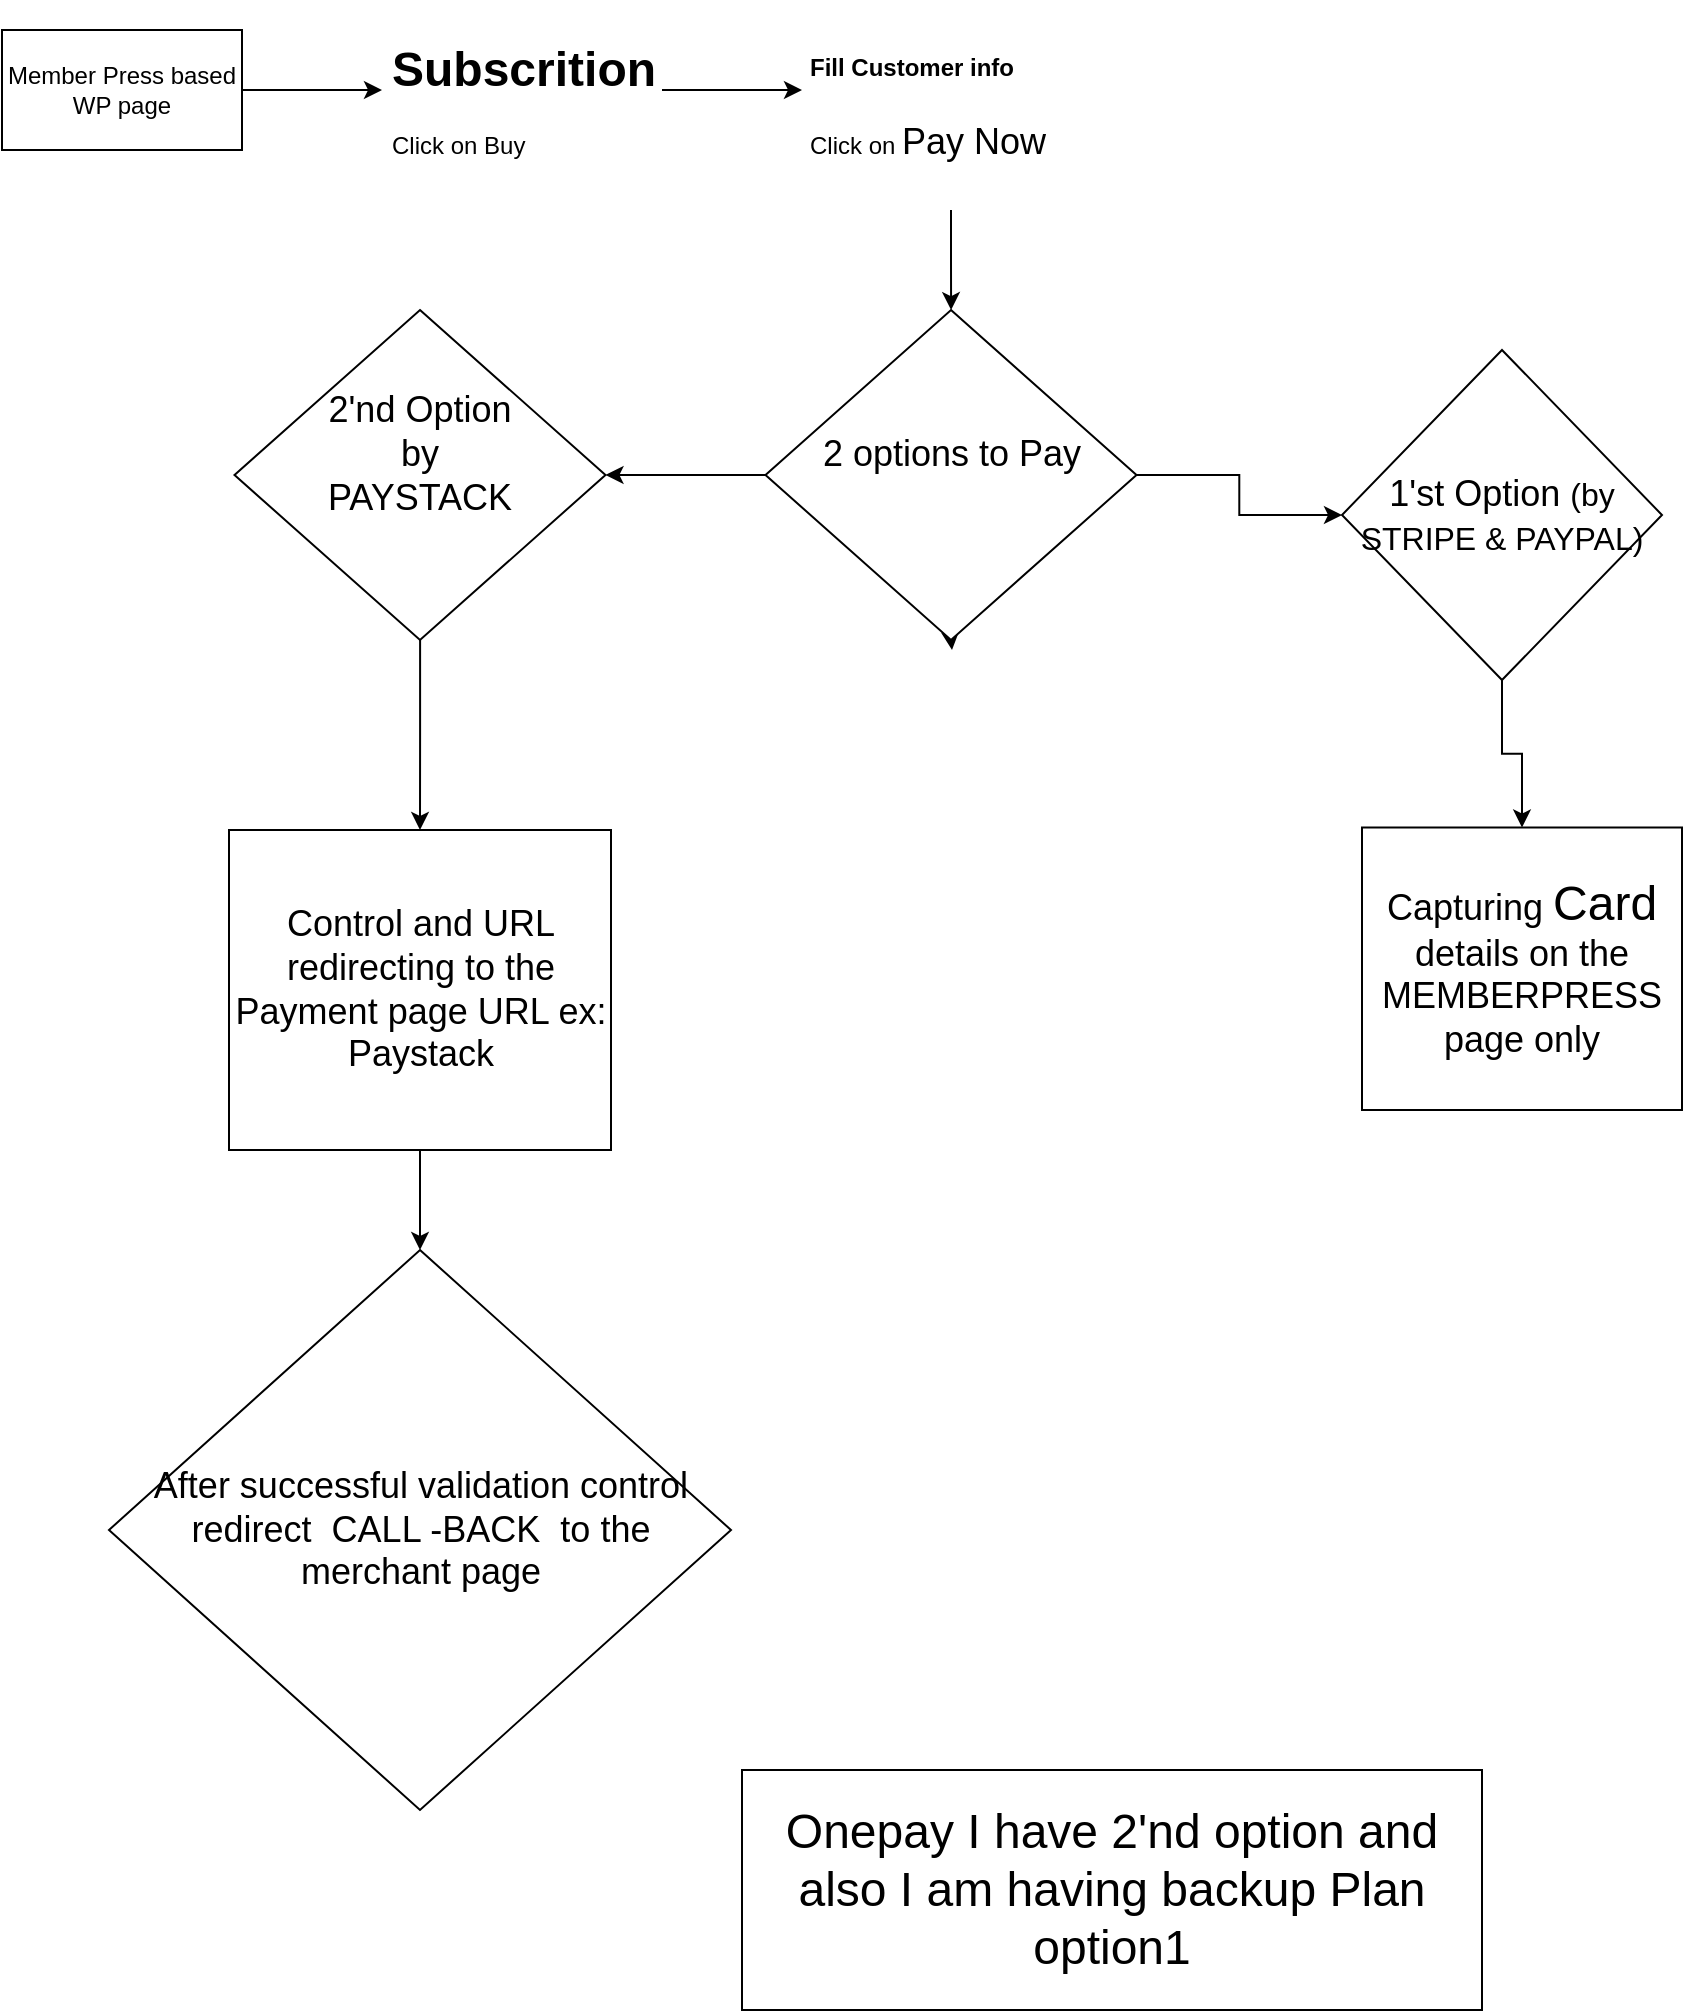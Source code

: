 <mxfile version="15.7.0" type="github">
  <diagram id="dkUiS59BBGbl0RJkbHyD" name="Page-1">
    <mxGraphModel dx="1422" dy="709" grid="1" gridSize="10" guides="1" tooltips="1" connect="1" arrows="1" fold="1" page="1" pageScale="1" pageWidth="1100" pageHeight="850" math="0" shadow="0">
      <root>
        <mxCell id="0" />
        <mxCell id="1" parent="0" />
        <mxCell id="vRdFM8mdRWxYOnKqkBIo-1" value="Member Press based WP page" style="rounded=0;whiteSpace=wrap;html=1;" vertex="1" parent="1">
          <mxGeometry x="110" y="120" width="120" height="60" as="geometry" />
        </mxCell>
        <mxCell id="vRdFM8mdRWxYOnKqkBIo-6" value="" style="endArrow=classic;html=1;rounded=0;exitX=1;exitY=0.5;exitDx=0;exitDy=0;" edge="1" parent="1" source="vRdFM8mdRWxYOnKqkBIo-1">
          <mxGeometry width="50" height="50" relative="1" as="geometry">
            <mxPoint x="230" y="175" as="sourcePoint" />
            <mxPoint x="300" y="150" as="targetPoint" />
          </mxGeometry>
        </mxCell>
        <mxCell id="vRdFM8mdRWxYOnKqkBIo-7" value="&lt;h1&gt;Subscrition&lt;/h1&gt;&lt;p&gt;Click on Buy&lt;span style=&quot;white-space: pre&quot;&gt;	&lt;/span&gt;&lt;br&gt;&lt;/p&gt;" style="text;html=1;strokeColor=none;fillColor=none;spacing=5;spacingTop=-20;whiteSpace=wrap;overflow=hidden;rounded=0;" vertex="1" parent="1">
          <mxGeometry x="300" y="120" width="140" height="70" as="geometry" />
        </mxCell>
        <mxCell id="vRdFM8mdRWxYOnKqkBIo-9" value="" style="endArrow=classic;html=1;rounded=0;exitX=1;exitY=0.5;exitDx=0;exitDy=0;" edge="1" parent="1">
          <mxGeometry width="50" height="50" relative="1" as="geometry">
            <mxPoint x="440" y="150" as="sourcePoint" />
            <mxPoint x="510" y="150" as="targetPoint" />
          </mxGeometry>
        </mxCell>
        <mxCell id="vRdFM8mdRWxYOnKqkBIo-12" value="" style="edgeStyle=orthogonalEdgeStyle;rounded=0;orthogonalLoop=1;jettySize=auto;html=1;fontSize=18;" edge="1" parent="1" source="vRdFM8mdRWxYOnKqkBIo-10" target="vRdFM8mdRWxYOnKqkBIo-11">
          <mxGeometry relative="1" as="geometry" />
        </mxCell>
        <mxCell id="vRdFM8mdRWxYOnKqkBIo-10" value="&lt;h1&gt;&lt;font style=&quot;font-size: 12px&quot;&gt;Fill Customer info&lt;/font&gt;&lt;br&gt;&lt;/h1&gt;&lt;p&gt;Click on &lt;font style=&quot;font-size: 18px&quot;&gt;Pay Now&lt;/font&gt;&lt;span style=&quot;white-space: pre&quot;&gt;&lt;/span&gt;&lt;br&gt;&lt;/p&gt;" style="text;html=1;strokeColor=none;fillColor=none;spacing=5;spacingTop=-20;whiteSpace=wrap;overflow=hidden;rounded=0;" vertex="1" parent="1">
          <mxGeometry x="509" y="115" width="151" height="95" as="geometry" />
        </mxCell>
        <mxCell id="vRdFM8mdRWxYOnKqkBIo-13" style="edgeStyle=orthogonalEdgeStyle;rounded=0;orthogonalLoop=1;jettySize=auto;html=1;exitX=0.5;exitY=1;exitDx=0;exitDy=0;fontSize=18;" edge="1" parent="1" source="vRdFM8mdRWxYOnKqkBIo-11">
          <mxGeometry relative="1" as="geometry">
            <mxPoint x="585" y="430" as="targetPoint" />
          </mxGeometry>
        </mxCell>
        <mxCell id="vRdFM8mdRWxYOnKqkBIo-15" value="" style="edgeStyle=orthogonalEdgeStyle;rounded=0;orthogonalLoop=1;jettySize=auto;html=1;fontSize=18;" edge="1" parent="1" source="vRdFM8mdRWxYOnKqkBIo-11" target="vRdFM8mdRWxYOnKqkBIo-14">
          <mxGeometry relative="1" as="geometry" />
        </mxCell>
        <mxCell id="vRdFM8mdRWxYOnKqkBIo-19" value="" style="edgeStyle=orthogonalEdgeStyle;rounded=0;orthogonalLoop=1;jettySize=auto;html=1;fontSize=24;" edge="1" parent="1" source="vRdFM8mdRWxYOnKqkBIo-11" target="vRdFM8mdRWxYOnKqkBIo-18">
          <mxGeometry relative="1" as="geometry" />
        </mxCell>
        <mxCell id="vRdFM8mdRWxYOnKqkBIo-11" value="&lt;div&gt;2 options to Pay&lt;/div&gt;&lt;div&gt;&lt;br&gt;&lt;/div&gt;" style="rhombus;whiteSpace=wrap;html=1;fontSize=18;" vertex="1" parent="1">
          <mxGeometry x="491.75" y="260" width="185.5" height="165" as="geometry" />
        </mxCell>
        <mxCell id="vRdFM8mdRWxYOnKqkBIo-17" value="" style="edgeStyle=orthogonalEdgeStyle;rounded=0;orthogonalLoop=1;jettySize=auto;html=1;fontSize=12;" edge="1" parent="1" source="vRdFM8mdRWxYOnKqkBIo-14" target="vRdFM8mdRWxYOnKqkBIo-16">
          <mxGeometry relative="1" as="geometry" />
        </mxCell>
        <mxCell id="vRdFM8mdRWxYOnKqkBIo-14" value="1&#39;st Option &lt;font size=&quot;3&quot;&gt;(by STRIPE &amp;amp; PAYPAL)&lt;/font&gt;" style="rhombus;whiteSpace=wrap;html=1;fontSize=18;" vertex="1" parent="1">
          <mxGeometry x="780" y="280" width="160" height="165" as="geometry" />
        </mxCell>
        <mxCell id="vRdFM8mdRWxYOnKqkBIo-16" value="Capturing &lt;font style=&quot;font-size: 24px&quot;&gt;Card&lt;/font&gt; details on the MEMBERPRESS page only" style="whiteSpace=wrap;html=1;fontSize=18;" vertex="1" parent="1">
          <mxGeometry x="790" y="518.75" width="160" height="141.25" as="geometry" />
        </mxCell>
        <mxCell id="vRdFM8mdRWxYOnKqkBIo-22" value="" style="edgeStyle=orthogonalEdgeStyle;rounded=0;orthogonalLoop=1;jettySize=auto;html=1;fontSize=24;" edge="1" parent="1" source="vRdFM8mdRWxYOnKqkBIo-18" target="vRdFM8mdRWxYOnKqkBIo-21">
          <mxGeometry relative="1" as="geometry" />
        </mxCell>
        <mxCell id="vRdFM8mdRWxYOnKqkBIo-18" value="&lt;div&gt;2&#39;nd Option&lt;br&gt;by&lt;br&gt;PAYSTACK&lt;br&gt;&lt;/div&gt;&lt;div&gt;&lt;br&gt;&lt;/div&gt;" style="rhombus;whiteSpace=wrap;html=1;fontSize=18;" vertex="1" parent="1">
          <mxGeometry x="226.25" y="260" width="185.5" height="165" as="geometry" />
        </mxCell>
        <mxCell id="vRdFM8mdRWxYOnKqkBIo-24" value="" style="edgeStyle=orthogonalEdgeStyle;rounded=0;orthogonalLoop=1;jettySize=auto;html=1;fontSize=24;" edge="1" parent="1" source="vRdFM8mdRWxYOnKqkBIo-21" target="vRdFM8mdRWxYOnKqkBIo-23">
          <mxGeometry relative="1" as="geometry" />
        </mxCell>
        <mxCell id="vRdFM8mdRWxYOnKqkBIo-21" value="Control and URL redirecting to the Payment page URL ex: Paystack " style="whiteSpace=wrap;html=1;fontSize=18;" vertex="1" parent="1">
          <mxGeometry x="223.5" y="520" width="191" height="160" as="geometry" />
        </mxCell>
        <mxCell id="vRdFM8mdRWxYOnKqkBIo-23" value="After successful validation control redirect&amp;nbsp; CALL -BACK&amp;nbsp; to the merchant page" style="rhombus;whiteSpace=wrap;html=1;fontSize=18;" vertex="1" parent="1">
          <mxGeometry x="163.5" y="730" width="311" height="280" as="geometry" />
        </mxCell>
        <mxCell id="vRdFM8mdRWxYOnKqkBIo-25" value="Onepay I have 2&#39;nd option and also I am having backup Plan option1" style="rounded=0;whiteSpace=wrap;html=1;fontSize=24;" vertex="1" parent="1">
          <mxGeometry x="480" y="990" width="370" height="120" as="geometry" />
        </mxCell>
      </root>
    </mxGraphModel>
  </diagram>
</mxfile>
